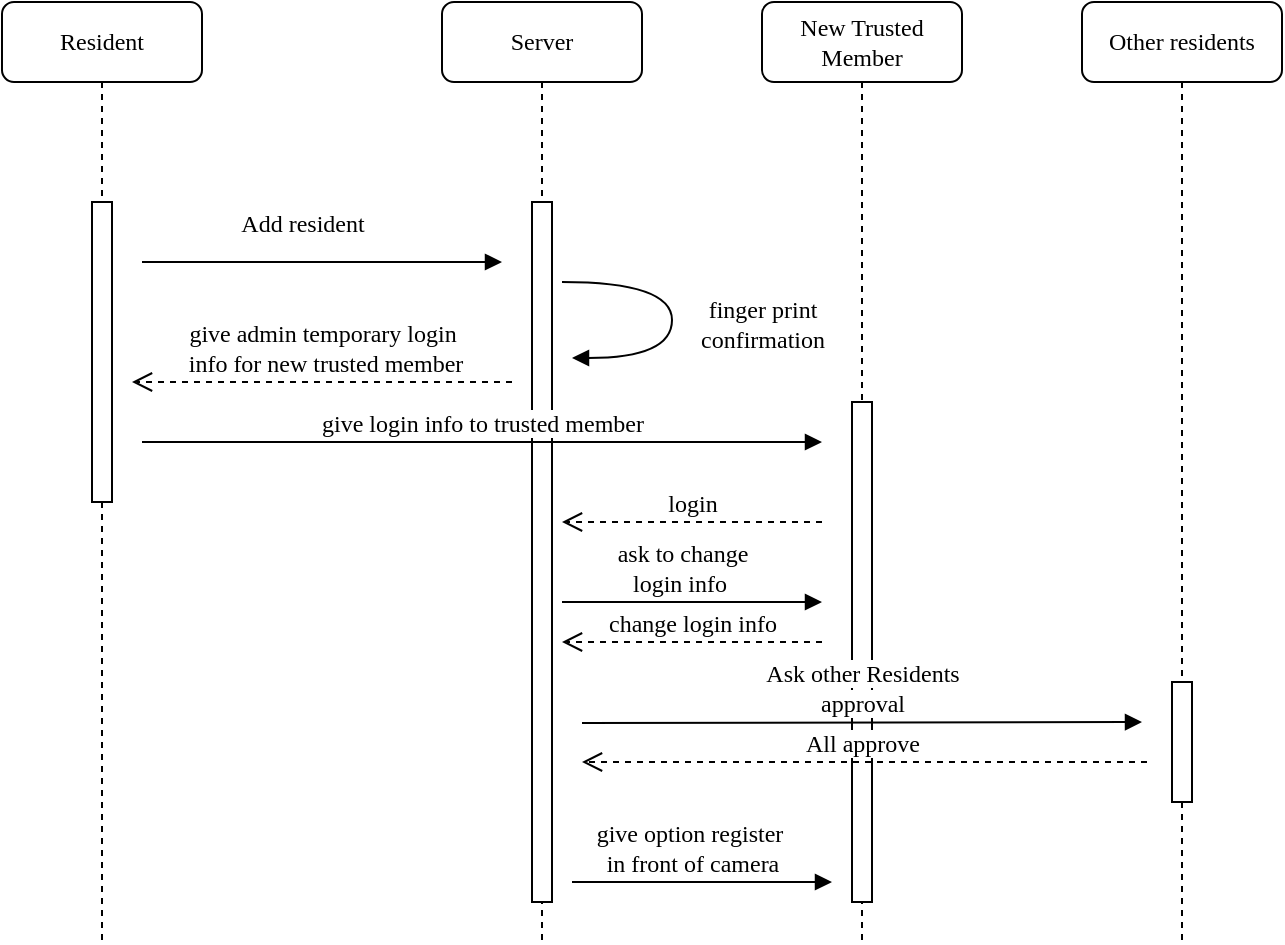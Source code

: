 <mxfile version="12.2.4" type="device" pages="1"><diagram name="Page-1" id="13e1069c-82ec-6db2-03f1-153e76fe0fe0"><mxGraphModel dx="1408" dy="699" grid="1" gridSize="10" guides="1" tooltips="1" connect="1" arrows="1" fold="1" page="1" pageScale="1" pageWidth="1100" pageHeight="850" background="#ffffff" math="0" shadow="0"><root><mxCell id="0"/><mxCell id="1" parent="0"/><mxCell id="2XLu20E0puA28I8QhVb4-1" value="New Trusted Member" style="shape=umlLifeline;perimeter=lifelinePerimeter;whiteSpace=wrap;html=1;container=1;collapsible=0;recursiveResize=0;outlineConnect=0;rounded=1;shadow=0;comic=0;labelBackgroundColor=none;strokeWidth=1;fontFamily=Verdana;fontSize=12;align=center;" parent="1" vertex="1"><mxGeometry x="440" y="80" width="100" height="470" as="geometry"/></mxCell><mxCell id="2XLu20E0puA28I8QhVb4-2" value="" style="html=1;points=[];perimeter=orthogonalPerimeter;rounded=0;shadow=0;comic=0;labelBackgroundColor=none;strokeWidth=1;fontFamily=Verdana;fontSize=12;align=center;" parent="2XLu20E0puA28I8QhVb4-1" vertex="1"><mxGeometry x="45" y="200" width="10" height="250" as="geometry"/></mxCell><mxCell id="7baba1c4bc27f4b0-2" value="Server" style="shape=umlLifeline;perimeter=lifelinePerimeter;whiteSpace=wrap;html=1;container=1;collapsible=0;recursiveResize=0;outlineConnect=0;rounded=1;shadow=0;comic=0;labelBackgroundColor=none;strokeWidth=1;fontFamily=Verdana;fontSize=12;align=center;" parent="1" vertex="1"><mxGeometry x="280" y="80" width="100" height="470" as="geometry"/></mxCell><mxCell id="7baba1c4bc27f4b0-10" value="" style="html=1;points=[];perimeter=orthogonalPerimeter;rounded=0;shadow=0;comic=0;labelBackgroundColor=none;strokeWidth=1;fontFamily=Verdana;fontSize=12;align=center;" parent="7baba1c4bc27f4b0-2" vertex="1"><mxGeometry x="45" y="100" width="10" height="350" as="geometry"/></mxCell><mxCell id="7baba1c4bc27f4b0-8" value="Resident" style="shape=umlLifeline;perimeter=lifelinePerimeter;whiteSpace=wrap;html=1;container=1;collapsible=0;recursiveResize=0;outlineConnect=0;rounded=1;shadow=0;comic=0;labelBackgroundColor=none;strokeWidth=1;fontFamily=Verdana;fontSize=12;align=center;" parent="1" vertex="1"><mxGeometry x="60" y="80" width="100" height="470" as="geometry"/></mxCell><mxCell id="7baba1c4bc27f4b0-9" value="" style="html=1;points=[];perimeter=orthogonalPerimeter;rounded=0;shadow=0;comic=0;labelBackgroundColor=none;strokeWidth=1;fontFamily=Verdana;fontSize=12;align=center;" parent="7baba1c4bc27f4b0-8" vertex="1"><mxGeometry x="45" y="100" width="10" height="150" as="geometry"/></mxCell><mxCell id="7baba1c4bc27f4b0-3" value="Other residents" style="shape=umlLifeline;perimeter=lifelinePerimeter;whiteSpace=wrap;html=1;container=1;collapsible=0;recursiveResize=0;outlineConnect=0;rounded=1;shadow=0;comic=0;labelBackgroundColor=none;strokeWidth=1;fontFamily=Verdana;fontSize=12;align=center;" parent="1" vertex="1"><mxGeometry x="600" y="80" width="100" height="470" as="geometry"/></mxCell><mxCell id="7baba1c4bc27f4b0-13" value="" style="html=1;points=[];perimeter=orthogonalPerimeter;rounded=0;shadow=0;comic=0;labelBackgroundColor=none;strokeWidth=1;fontFamily=Verdana;fontSize=12;align=center;" parent="7baba1c4bc27f4b0-3" vertex="1"><mxGeometry x="45" y="340" width="10" height="60" as="geometry"/></mxCell><mxCell id="7baba1c4bc27f4b0-11" value="Add resident" style="html=1;verticalAlign=bottom;endArrow=block;labelBackgroundColor=none;fontFamily=Verdana;fontSize=12;edgeStyle=elbowEdgeStyle;elbow=vertical;" parent="1" edge="1"><mxGeometry x="0.111" y="22" relative="1" as="geometry"><mxPoint x="130" y="210" as="sourcePoint"/><mxPoint x="310" y="210" as="targetPoint"/><Array as="points"><mxPoint x="230" y="210"/></Array><mxPoint x="-20" y="12" as="offset"/></mxGeometry></mxCell><mxCell id="7baba1c4bc27f4b0-14" value="&lt;span style=&quot;background-color: rgb(255 , 255 , 255)&quot;&gt;Ask other Residents &lt;br&gt;approval&lt;/span&gt;" style="html=1;verticalAlign=bottom;endArrow=block;labelBackgroundColor=none;fontFamily=Verdana;fontSize=12;edgeStyle=elbowEdgeStyle;elbow=vertical;" parent="1" edge="1"><mxGeometry relative="1" as="geometry"><mxPoint x="350" y="440.5" as="sourcePoint"/><mxPoint x="630" y="440.5" as="targetPoint"/><Array as="points"><mxPoint x="470" y="440"/></Array></mxGeometry></mxCell><mxCell id="yQMNQaltAw3lR-aBNghy-28" value="finger print&lt;br&gt;confirmation" style="html=1;verticalAlign=bottom;endArrow=block;labelBackgroundColor=none;fontFamily=Verdana;fontSize=12;elbow=vertical;edgeStyle=orthogonalEdgeStyle;curved=1;entryX=1;entryY=0.286;entryPerimeter=0;exitX=1.038;exitY=0.345;exitPerimeter=0;" parent="1" edge="1"><mxGeometry x="0.301" y="-45" relative="1" as="geometry"><mxPoint x="340" y="220" as="sourcePoint"/><mxPoint x="345" y="258" as="targetPoint"/><Array as="points"><mxPoint x="395" y="220"/><mxPoint x="395" y="258"/></Array><mxPoint x="45" y="45" as="offset"/></mxGeometry></mxCell><mxCell id="yQMNQaltAw3lR-aBNghy-31" value="&lt;span style=&quot;background-color: rgb(255 , 255 , 255)&quot;&gt;give admin temporary login&lt;br&gt;&amp;nbsp;info for new trusted member&lt;/span&gt;" style="html=1;verticalAlign=bottom;endArrow=open;dashed=1;endSize=8;labelBackgroundColor=none;fontFamily=Verdana;fontSize=12;edgeStyle=elbowEdgeStyle;elbow=vertical;" parent="1" edge="1"><mxGeometry relative="1" as="geometry"><mxPoint x="125" y="270" as="targetPoint"/><Array as="points"><mxPoint x="205" y="270"/><mxPoint x="205" y="260"/><mxPoint x="195" y="250"/><mxPoint x="165" y="245"/><mxPoint x="145" y="245"/><mxPoint x="195" y="170"/><mxPoint x="355" y="530"/></Array><mxPoint x="315" y="270" as="sourcePoint"/></mxGeometry></mxCell><mxCell id="2XLu20E0puA28I8QhVb4-5" value="&lt;span style=&quot;background-color: rgb(255 , 255 , 255)&quot;&gt;give login info to&amp;nbsp;&lt;/span&gt;&lt;span style=&quot;background-color: rgb(255 , 255 , 255)&quot;&gt;trusted member&lt;/span&gt;" style="html=1;verticalAlign=bottom;endArrow=block;labelBackgroundColor=none;fontFamily=Verdana;fontSize=12;edgeStyle=elbowEdgeStyle;elbow=vertical;" parent="1" edge="1"><mxGeometry relative="1" as="geometry"><mxPoint x="130" y="300" as="sourcePoint"/><mxPoint x="470" y="300" as="targetPoint"/><Array as="points"><mxPoint x="230" y="300"/></Array><mxPoint as="offset"/></mxGeometry></mxCell><mxCell id="2XLu20E0puA28I8QhVb4-13" value="&lt;span style=&quot;background-color: rgb(255 , 255 , 255)&quot;&gt;login&lt;/span&gt;" style="html=1;verticalAlign=bottom;endArrow=open;dashed=1;endSize=8;labelBackgroundColor=none;fontFamily=Verdana;fontSize=12;edgeStyle=elbowEdgeStyle;elbow=vertical;" parent="1" edge="1"><mxGeometry relative="1" as="geometry"><mxPoint x="340" y="340" as="targetPoint"/><Array as="points"><mxPoint x="410" y="340"/><mxPoint x="410" y="330"/><mxPoint x="400" y="320"/><mxPoint x="370" y="315"/><mxPoint x="350" y="315"/><mxPoint x="400" y="240"/><mxPoint x="560" y="600"/></Array><mxPoint x="470" y="340" as="sourcePoint"/></mxGeometry></mxCell><mxCell id="2XLu20E0puA28I8QhVb4-14" value="&lt;span style=&quot;background-color: rgb(255 , 255 , 255)&quot;&gt;ask to change &lt;br&gt;login info&amp;nbsp;&lt;/span&gt;" style="html=1;verticalAlign=bottom;endArrow=block;labelBackgroundColor=none;fontFamily=Verdana;fontSize=12;edgeStyle=elbowEdgeStyle;elbow=vertical;" parent="1" edge="1"><mxGeometry x="-0.077" relative="1" as="geometry"><mxPoint x="340" y="380" as="sourcePoint"/><mxPoint x="470" y="380" as="targetPoint"/><Array as="points"><mxPoint x="350" y="380"/></Array><mxPoint as="offset"/></mxGeometry></mxCell><mxCell id="2XLu20E0puA28I8QhVb4-15" value="&lt;span style=&quot;background-color: rgb(255 , 255 , 255)&quot;&gt;change login info&lt;/span&gt;" style="html=1;verticalAlign=bottom;endArrow=open;dashed=1;endSize=8;labelBackgroundColor=none;fontFamily=Verdana;fontSize=12;edgeStyle=elbowEdgeStyle;elbow=vertical;" parent="1" edge="1"><mxGeometry relative="1" as="geometry"><mxPoint x="340" y="400" as="targetPoint"/><Array as="points"><mxPoint x="410" y="400"/><mxPoint x="410" y="390"/><mxPoint x="400" y="380"/><mxPoint x="370" y="375"/><mxPoint x="350" y="375"/><mxPoint x="400" y="300"/><mxPoint x="560" y="660"/></Array><mxPoint x="470" y="400" as="sourcePoint"/></mxGeometry></mxCell><mxCell id="2XLu20E0puA28I8QhVb4-16" value="&lt;span style=&quot;background-color: rgb(255 , 255 , 255)&quot;&gt;give option&amp;nbsp;register&amp;nbsp;&lt;br&gt;in front&amp;nbsp;of camera&lt;br&gt;&lt;/span&gt;" style="html=1;verticalAlign=bottom;endArrow=block;labelBackgroundColor=none;fontFamily=Verdana;fontSize=12;edgeStyle=elbowEdgeStyle;elbow=vertical;" parent="1" edge="1"><mxGeometry x="-0.077" relative="1" as="geometry"><mxPoint x="345" y="520" as="sourcePoint"/><mxPoint x="475" y="520" as="targetPoint"/><Array as="points"><mxPoint x="355" y="520"/></Array><mxPoint as="offset"/></mxGeometry></mxCell><mxCell id="2XLu20E0puA28I8QhVb4-17" value="&lt;span style=&quot;background-color: rgb(255 , 255 , 255)&quot;&gt;All approve&lt;/span&gt;" style="html=1;verticalAlign=bottom;endArrow=open;dashed=1;endSize=8;labelBackgroundColor=none;fontFamily=Verdana;fontSize=12;edgeStyle=elbowEdgeStyle;elbow=vertical;" parent="1" edge="1"><mxGeometry x="0.009" relative="1" as="geometry"><mxPoint x="350" y="460" as="targetPoint"/><Array as="points"><mxPoint x="522.5" y="460"/><mxPoint x="522.5" y="450"/><mxPoint x="512.5" y="440"/><mxPoint x="482.5" y="435"/><mxPoint x="462.5" y="435"/><mxPoint x="512.5" y="360"/><mxPoint x="672.5" y="720"/></Array><mxPoint x="632.5" y="460" as="sourcePoint"/><mxPoint as="offset"/></mxGeometry></mxCell></root></mxGraphModel></diagram></mxfile>